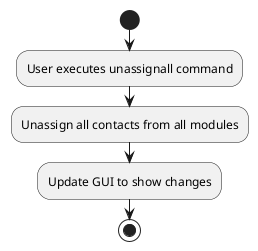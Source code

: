 @startuml
start
:User executes unassignall command;

:Unassign all contacts from all modules;
:Update GUI to show changes;

stop
@enduml
